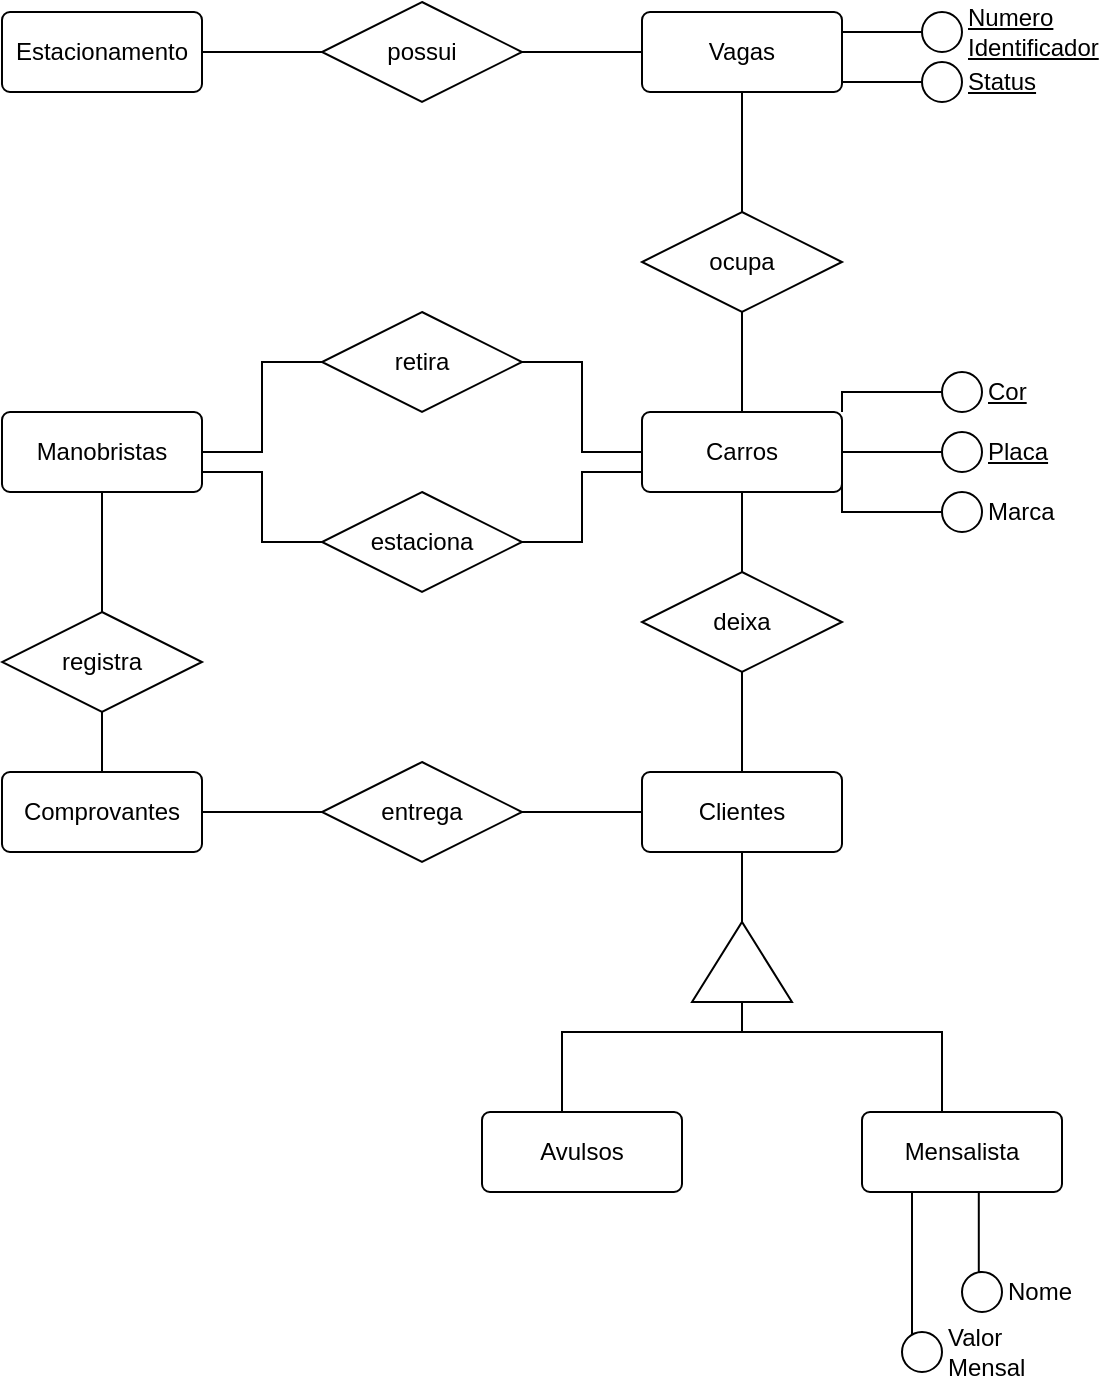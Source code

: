 <mxfile version="15.2.9" type="github">
  <diagram id="R2lEEEUBdFMjLlhIrx00" name="Page-1">
    <mxGraphModel dx="868" dy="450" grid="1" gridSize="10" guides="1" tooltips="1" connect="1" arrows="1" fold="1" page="1" pageScale="1" pageWidth="850" pageHeight="1100" math="0" shadow="0" extFonts="Permanent Marker^https://fonts.googleapis.com/css?family=Permanent+Marker">
      <root>
        <mxCell id="0" />
        <mxCell id="1" parent="0" />
        <mxCell id="yH6eU9cKHQrGavgD3DMS-107" value="" style="edgeStyle=orthogonalEdgeStyle;rounded=0;orthogonalLoop=1;jettySize=auto;html=1;endArrow=none;endFill=0;" parent="1" source="yH6eU9cKHQrGavgD3DMS-20" target="yH6eU9cKHQrGavgD3DMS-53" edge="1">
          <mxGeometry relative="1" as="geometry" />
        </mxCell>
        <mxCell id="yH6eU9cKHQrGavgD3DMS-20" value="Estacionamento" style="rounded=1;arcSize=10;whiteSpace=wrap;html=1;align=center;" parent="1" vertex="1">
          <mxGeometry x="340" y="20" width="100" height="40" as="geometry" />
        </mxCell>
        <mxCell id="yH6eU9cKHQrGavgD3DMS-109" value="" style="edgeStyle=orthogonalEdgeStyle;rounded=0;orthogonalLoop=1;jettySize=auto;html=1;endArrow=none;endFill=0;" parent="1" source="yH6eU9cKHQrGavgD3DMS-21" target="yH6eU9cKHQrGavgD3DMS-24" edge="1">
          <mxGeometry relative="1" as="geometry" />
        </mxCell>
        <mxCell id="yH6eU9cKHQrGavgD3DMS-21" value="Vagas" style="rounded=1;arcSize=10;whiteSpace=wrap;html=1;align=center;" parent="1" vertex="1">
          <mxGeometry x="660" y="20" width="100" height="40" as="geometry" />
        </mxCell>
        <mxCell id="yH6eU9cKHQrGavgD3DMS-110" value="" style="edgeStyle=orthogonalEdgeStyle;rounded=0;orthogonalLoop=1;jettySize=auto;html=1;endArrow=none;endFill=0;" parent="1" source="yH6eU9cKHQrGavgD3DMS-24" target="yH6eU9cKHQrGavgD3DMS-26" edge="1">
          <mxGeometry relative="1" as="geometry" />
        </mxCell>
        <mxCell id="yH6eU9cKHQrGavgD3DMS-24" value="ocupa" style="shape=rhombus;perimeter=rhombusPerimeter;whiteSpace=wrap;html=1;align=center;" parent="1" vertex="1">
          <mxGeometry x="660" y="120" width="100" height="50" as="geometry" />
        </mxCell>
        <mxCell id="yH6eU9cKHQrGavgD3DMS-55" value="" style="edgeStyle=orthogonalEdgeStyle;rounded=0;orthogonalLoop=1;jettySize=auto;html=1;endArrow=none;endFill=0;" parent="1" source="yH6eU9cKHQrGavgD3DMS-25" target="yH6eU9cKHQrGavgD3DMS-54" edge="1">
          <mxGeometry relative="1" as="geometry">
            <Array as="points">
              <mxPoint x="470" y="250" />
              <mxPoint x="470" y="285" />
            </Array>
          </mxGeometry>
        </mxCell>
        <mxCell id="yH6eU9cKHQrGavgD3DMS-62" style="edgeStyle=orthogonalEdgeStyle;rounded=0;orthogonalLoop=1;jettySize=auto;html=1;entryX=0;entryY=0.5;entryDx=0;entryDy=0;endArrow=none;endFill=0;" parent="1" source="yH6eU9cKHQrGavgD3DMS-25" target="yH6eU9cKHQrGavgD3DMS-52" edge="1">
          <mxGeometry relative="1" as="geometry" />
        </mxCell>
        <mxCell id="yH6eU9cKHQrGavgD3DMS-25" value="Manobristas" style="rounded=1;arcSize=10;whiteSpace=wrap;html=1;align=center;" parent="1" vertex="1">
          <mxGeometry x="340" y="220" width="100" height="40" as="geometry" />
        </mxCell>
        <mxCell id="yH6eU9cKHQrGavgD3DMS-111" value="" style="edgeStyle=orthogonalEdgeStyle;rounded=0;orthogonalLoop=1;jettySize=auto;html=1;endArrow=none;endFill=0;" parent="1" source="yH6eU9cKHQrGavgD3DMS-26" target="yH6eU9cKHQrGavgD3DMS-39" edge="1">
          <mxGeometry relative="1" as="geometry" />
        </mxCell>
        <mxCell id="yH6eU9cKHQrGavgD3DMS-26" value="Carros" style="rounded=1;arcSize=10;whiteSpace=wrap;html=1;align=center;" parent="1" vertex="1">
          <mxGeometry x="660" y="220" width="100" height="40" as="geometry" />
        </mxCell>
        <mxCell id="yH6eU9cKHQrGavgD3DMS-119" value="" style="edgeStyle=orthogonalEdgeStyle;rounded=0;orthogonalLoop=1;jettySize=auto;html=1;endArrow=none;endFill=0;" parent="1" source="yH6eU9cKHQrGavgD3DMS-27" target="yH6eU9cKHQrGavgD3DMS-114" edge="1">
          <mxGeometry relative="1" as="geometry" />
        </mxCell>
        <mxCell id="yH6eU9cKHQrGavgD3DMS-27" value="Comprovantes" style="rounded=1;arcSize=10;whiteSpace=wrap;html=1;align=center;" parent="1" vertex="1">
          <mxGeometry x="340" y="400" width="100" height="40" as="geometry" />
        </mxCell>
        <mxCell id="yH6eU9cKHQrGavgD3DMS-28" value="Clientes" style="rounded=1;arcSize=10;whiteSpace=wrap;html=1;align=center;" parent="1" vertex="1">
          <mxGeometry x="660" y="400" width="100" height="40" as="geometry" />
        </mxCell>
        <mxCell id="yH6eU9cKHQrGavgD3DMS-112" value="" style="edgeStyle=orthogonalEdgeStyle;rounded=0;orthogonalLoop=1;jettySize=auto;html=1;endArrow=none;endFill=0;" parent="1" source="yH6eU9cKHQrGavgD3DMS-39" target="yH6eU9cKHQrGavgD3DMS-28" edge="1">
          <mxGeometry relative="1" as="geometry" />
        </mxCell>
        <mxCell id="yH6eU9cKHQrGavgD3DMS-39" value="deixa" style="shape=rhombus;perimeter=rhombusPerimeter;whiteSpace=wrap;html=1;align=center;" parent="1" vertex="1">
          <mxGeometry x="660" y="300" width="100" height="50" as="geometry" />
        </mxCell>
        <mxCell id="yH6eU9cKHQrGavgD3DMS-45" value="" style="edgeStyle=orthogonalEdgeStyle;rounded=0;orthogonalLoop=1;jettySize=auto;html=1;endArrow=none;endFill=0;" parent="1" source="yH6eU9cKHQrGavgD3DMS-40" target="yH6eU9cKHQrGavgD3DMS-43" edge="1">
          <mxGeometry relative="1" as="geometry">
            <Array as="points">
              <mxPoint x="710" y="530" />
              <mxPoint x="810" y="530" />
            </Array>
          </mxGeometry>
        </mxCell>
        <mxCell id="yH6eU9cKHQrGavgD3DMS-47" value="" style="edgeStyle=orthogonalEdgeStyle;rounded=0;orthogonalLoop=1;jettySize=auto;html=1;endArrow=none;endFill=0;" parent="1" source="yH6eU9cKHQrGavgD3DMS-40" target="yH6eU9cKHQrGavgD3DMS-28" edge="1">
          <mxGeometry relative="1" as="geometry" />
        </mxCell>
        <mxCell id="yH6eU9cKHQrGavgD3DMS-50" value="" style="edgeStyle=orthogonalEdgeStyle;rounded=0;orthogonalLoop=1;jettySize=auto;html=1;endArrow=none;endFill=0;startArrow=none;" parent="1" source="yH6eU9cKHQrGavgD3DMS-40" target="yH6eU9cKHQrGavgD3DMS-28" edge="1">
          <mxGeometry relative="1" as="geometry" />
        </mxCell>
        <mxCell id="yH6eU9cKHQrGavgD3DMS-42" value="Avulsos" style="rounded=1;arcSize=10;whiteSpace=wrap;html=1;align=center;" parent="1" vertex="1">
          <mxGeometry x="580" y="570" width="100" height="40" as="geometry" />
        </mxCell>
        <mxCell id="yH6eU9cKHQrGavgD3DMS-43" value="Mensalista" style="rounded=1;arcSize=10;whiteSpace=wrap;html=1;align=center;" parent="1" vertex="1">
          <mxGeometry x="770" y="570" width="100" height="40" as="geometry" />
        </mxCell>
        <mxCell id="yH6eU9cKHQrGavgD3DMS-40" value="" style="triangle;whiteSpace=wrap;html=1;rotation=-90;" parent="1" vertex="1">
          <mxGeometry x="690" y="470" width="40" height="50" as="geometry" />
        </mxCell>
        <mxCell id="yH6eU9cKHQrGavgD3DMS-51" value="" style="edgeStyle=orthogonalEdgeStyle;rounded=0;orthogonalLoop=1;jettySize=auto;html=1;endArrow=none;endFill=0;" parent="1" source="yH6eU9cKHQrGavgD3DMS-42" target="yH6eU9cKHQrGavgD3DMS-40" edge="1">
          <mxGeometry relative="1" as="geometry">
            <mxPoint x="630.059" y="550" as="sourcePoint" />
            <mxPoint x="710.059" y="440" as="targetPoint" />
            <Array as="points">
              <mxPoint x="620" y="530" />
              <mxPoint x="710" y="530" />
            </Array>
          </mxGeometry>
        </mxCell>
        <mxCell id="yH6eU9cKHQrGavgD3DMS-59" value="" style="edgeStyle=orthogonalEdgeStyle;rounded=0;orthogonalLoop=1;jettySize=auto;html=1;endArrow=none;endFill=0;" parent="1" source="yH6eU9cKHQrGavgD3DMS-52" target="yH6eU9cKHQrGavgD3DMS-26" edge="1">
          <mxGeometry relative="1" as="geometry" />
        </mxCell>
        <mxCell id="yH6eU9cKHQrGavgD3DMS-52" value="retira" style="shape=rhombus;perimeter=rhombusPerimeter;whiteSpace=wrap;html=1;align=center;" parent="1" vertex="1">
          <mxGeometry x="500" y="170" width="100" height="50" as="geometry" />
        </mxCell>
        <mxCell id="yH6eU9cKHQrGavgD3DMS-108" value="" style="edgeStyle=orthogonalEdgeStyle;rounded=0;orthogonalLoop=1;jettySize=auto;html=1;endArrow=none;endFill=0;" parent="1" source="yH6eU9cKHQrGavgD3DMS-53" target="yH6eU9cKHQrGavgD3DMS-21" edge="1">
          <mxGeometry relative="1" as="geometry" />
        </mxCell>
        <mxCell id="yH6eU9cKHQrGavgD3DMS-53" value="possui" style="shape=rhombus;perimeter=rhombusPerimeter;whiteSpace=wrap;html=1;align=center;" parent="1" vertex="1">
          <mxGeometry x="500" y="15" width="100" height="50" as="geometry" />
        </mxCell>
        <mxCell id="yH6eU9cKHQrGavgD3DMS-61" style="edgeStyle=orthogonalEdgeStyle;rounded=0;orthogonalLoop=1;jettySize=auto;html=1;entryX=0;entryY=0.75;entryDx=0;entryDy=0;endArrow=none;endFill=0;" parent="1" source="yH6eU9cKHQrGavgD3DMS-54" target="yH6eU9cKHQrGavgD3DMS-26" edge="1">
          <mxGeometry relative="1" as="geometry" />
        </mxCell>
        <mxCell id="yH6eU9cKHQrGavgD3DMS-54" value="estaciona" style="shape=rhombus;perimeter=rhombusPerimeter;whiteSpace=wrap;html=1;align=center;" parent="1" vertex="1">
          <mxGeometry x="500" y="260" width="100" height="50" as="geometry" />
        </mxCell>
        <mxCell id="yH6eU9cKHQrGavgD3DMS-81" style="edgeStyle=orthogonalEdgeStyle;rounded=0;orthogonalLoop=1;jettySize=auto;html=1;exitX=0.5;exitY=0;exitDx=0;exitDy=0;entryX=0.584;entryY=0.996;entryDx=0;entryDy=0;entryPerimeter=0;endArrow=none;endFill=0;" parent="1" source="yH6eU9cKHQrGavgD3DMS-63" target="yH6eU9cKHQrGavgD3DMS-43" edge="1">
          <mxGeometry relative="1" as="geometry">
            <Array as="points">
              <mxPoint x="828" y="650" />
            </Array>
          </mxGeometry>
        </mxCell>
        <mxCell id="yH6eU9cKHQrGavgD3DMS-63" value="Nome" style="ellipse;whiteSpace=wrap;html=1;align=left;spacingLeft=21;" parent="1" vertex="1">
          <mxGeometry x="820" y="650" width="20" height="20" as="geometry" />
        </mxCell>
        <mxCell id="yH6eU9cKHQrGavgD3DMS-78" style="edgeStyle=orthogonalEdgeStyle;rounded=0;orthogonalLoop=1;jettySize=auto;html=1;exitX=0;exitY=0.5;exitDx=0;exitDy=0;entryX=0.25;entryY=1;entryDx=0;entryDy=0;endArrow=none;endFill=0;" parent="1" source="yH6eU9cKHQrGavgD3DMS-75" target="yH6eU9cKHQrGavgD3DMS-43" edge="1">
          <mxGeometry relative="1" as="geometry">
            <Array as="points">
              <mxPoint x="795" y="690" />
            </Array>
          </mxGeometry>
        </mxCell>
        <mxCell id="yH6eU9cKHQrGavgD3DMS-75" value="Valor Mensal" style="ellipse;whiteSpace=wrap;html=1;align=left;spacingLeft=21;" parent="1" vertex="1">
          <mxGeometry x="790" y="680" width="20" height="20" as="geometry" />
        </mxCell>
        <mxCell id="yH6eU9cKHQrGavgD3DMS-94" style="edgeStyle=orthogonalEdgeStyle;rounded=0;orthogonalLoop=1;jettySize=auto;html=1;entryX=1;entryY=0.75;entryDx=0;entryDy=0;endArrow=none;endFill=0;" parent="1" source="yH6eU9cKHQrGavgD3DMS-84" target="yH6eU9cKHQrGavgD3DMS-26" edge="1">
          <mxGeometry relative="1" as="geometry">
            <Array as="points">
              <mxPoint x="760" y="240" />
            </Array>
          </mxGeometry>
        </mxCell>
        <mxCell id="yH6eU9cKHQrGavgD3DMS-84" value="Placa" style="ellipse;whiteSpace=wrap;html=1;align=left;spacingLeft=21;direction=south;fontStyle=4" parent="1" vertex="1">
          <mxGeometry x="810" y="230" width="20" height="20" as="geometry" />
        </mxCell>
        <mxCell id="yH6eU9cKHQrGavgD3DMS-102" style="edgeStyle=orthogonalEdgeStyle;rounded=0;orthogonalLoop=1;jettySize=auto;html=1;endArrow=none;endFill=0;" parent="1" source="yH6eU9cKHQrGavgD3DMS-91" edge="1">
          <mxGeometry relative="1" as="geometry">
            <mxPoint x="760" y="250" as="targetPoint" />
            <Array as="points">
              <mxPoint x="760" y="270" />
            </Array>
          </mxGeometry>
        </mxCell>
        <mxCell id="yH6eU9cKHQrGavgD3DMS-91" value="Marca" style="ellipse;whiteSpace=wrap;html=1;align=left;spacingLeft=21;" parent="1" vertex="1">
          <mxGeometry x="810" y="260" width="20" height="20" as="geometry" />
        </mxCell>
        <mxCell id="yH6eU9cKHQrGavgD3DMS-106" style="edgeStyle=orthogonalEdgeStyle;rounded=0;orthogonalLoop=1;jettySize=auto;html=1;endArrow=none;endFill=0;entryX=1;entryY=0;entryDx=0;entryDy=0;" parent="1" source="yH6eU9cKHQrGavgD3DMS-104" target="yH6eU9cKHQrGavgD3DMS-26" edge="1">
          <mxGeometry relative="1" as="geometry">
            <mxPoint x="760" y="210" as="targetPoint" />
            <Array as="points">
              <mxPoint x="760" y="210" />
            </Array>
          </mxGeometry>
        </mxCell>
        <mxCell id="yH6eU9cKHQrGavgD3DMS-104" value="Cor" style="ellipse;whiteSpace=wrap;html=1;align=left;spacingLeft=21;direction=south;fontStyle=4" parent="1" vertex="1">
          <mxGeometry x="810" y="200" width="20" height="20" as="geometry" />
        </mxCell>
        <mxCell id="yH6eU9cKHQrGavgD3DMS-120" value="" style="edgeStyle=orthogonalEdgeStyle;rounded=0;orthogonalLoop=1;jettySize=auto;html=1;endArrow=none;endFill=0;" parent="1" source="yH6eU9cKHQrGavgD3DMS-114" target="yH6eU9cKHQrGavgD3DMS-28" edge="1">
          <mxGeometry relative="1" as="geometry" />
        </mxCell>
        <mxCell id="yH6eU9cKHQrGavgD3DMS-114" value="entrega" style="shape=rhombus;perimeter=rhombusPerimeter;whiteSpace=wrap;html=1;align=center;" parent="1" vertex="1">
          <mxGeometry x="500" y="395" width="100" height="50" as="geometry" />
        </mxCell>
        <mxCell id="yH6eU9cKHQrGavgD3DMS-117" value="" style="edgeStyle=orthogonalEdgeStyle;rounded=0;orthogonalLoop=1;jettySize=auto;html=1;endArrow=none;endFill=0;" parent="1" source="yH6eU9cKHQrGavgD3DMS-115" target="yH6eU9cKHQrGavgD3DMS-27" edge="1">
          <mxGeometry relative="1" as="geometry" />
        </mxCell>
        <mxCell id="yH6eU9cKHQrGavgD3DMS-118" value="" style="edgeStyle=orthogonalEdgeStyle;rounded=0;orthogonalLoop=1;jettySize=auto;html=1;endArrow=none;endFill=0;" parent="1" source="yH6eU9cKHQrGavgD3DMS-115" target="yH6eU9cKHQrGavgD3DMS-25" edge="1">
          <mxGeometry relative="1" as="geometry" />
        </mxCell>
        <mxCell id="yH6eU9cKHQrGavgD3DMS-115" value="registra" style="shape=rhombus;perimeter=rhombusPerimeter;whiteSpace=wrap;html=1;align=center;" parent="1" vertex="1">
          <mxGeometry x="340" y="320" width="100" height="50" as="geometry" />
        </mxCell>
        <mxCell id="yH6eU9cKHQrGavgD3DMS-124" value="" style="edgeStyle=orthogonalEdgeStyle;rounded=0;orthogonalLoop=1;jettySize=auto;html=1;endArrow=none;endFill=0;" parent="1" source="yH6eU9cKHQrGavgD3DMS-122" target="yH6eU9cKHQrGavgD3DMS-21" edge="1">
          <mxGeometry relative="1" as="geometry">
            <Array as="points">
              <mxPoint x="770" y="55" />
              <mxPoint x="770" y="55" />
            </Array>
          </mxGeometry>
        </mxCell>
        <mxCell id="yH6eU9cKHQrGavgD3DMS-122" value="Status" style="ellipse;whiteSpace=wrap;html=1;align=left;spacingLeft=21;fontStyle=4" parent="1" vertex="1">
          <mxGeometry x="800" y="45" width="20" height="20" as="geometry" />
        </mxCell>
        <mxCell id="yH6eU9cKHQrGavgD3DMS-125" value="" style="edgeStyle=orthogonalEdgeStyle;rounded=0;orthogonalLoop=1;jettySize=auto;html=1;endArrow=none;endFill=0;" parent="1" source="yH6eU9cKHQrGavgD3DMS-123" target="yH6eU9cKHQrGavgD3DMS-21" edge="1">
          <mxGeometry relative="1" as="geometry">
            <Array as="points">
              <mxPoint x="770" y="30" />
              <mxPoint x="770" y="30" />
            </Array>
          </mxGeometry>
        </mxCell>
        <mxCell id="yH6eU9cKHQrGavgD3DMS-123" value="Numero Identificador" style="ellipse;whiteSpace=wrap;html=1;align=left;spacingLeft=21;fontStyle=4" parent="1" vertex="1">
          <mxGeometry x="800" y="20" width="20" height="20" as="geometry" />
        </mxCell>
      </root>
    </mxGraphModel>
  </diagram>
</mxfile>
